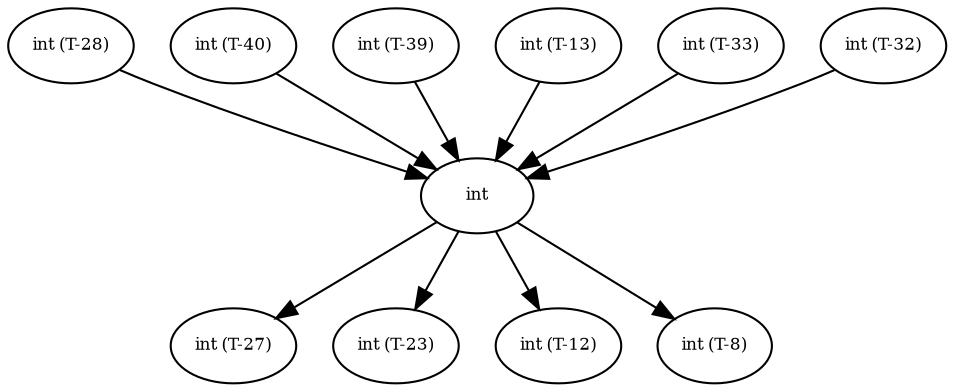 digraph RGL__DirectedAdjacencyGraph {
    "int (T-28)" [
        fontsize = 8,
        label = "int (T-28)"
    ]

    int [
        fontsize = 8,
        label = int
    ]

    "int (T-27)" [
        fontsize = 8,
        label = "int (T-27)"
    ]

    "int (T-23)" [
        fontsize = 8,
        label = "int (T-23)"
    ]

    "int (T-12)" [
        fontsize = 8,
        label = "int (T-12)"
    ]

    "int (T-8)" [
        fontsize = 8,
        label = "int (T-8)"
    ]

    "int (T-40)" [
        fontsize = 8,
        label = "int (T-40)"
    ]

    "int (T-39)" [
        fontsize = 8,
        label = "int (T-39)"
    ]

    "int (T-13)" [
        fontsize = 8,
        label = "int (T-13)"
    ]

    "int (T-33)" [
        fontsize = 8,
        label = "int (T-33)"
    ]

    "int (T-32)" [
        fontsize = 8,
        label = "int (T-32)"
    ]

    "int (T-28)" -> int [
        fontsize = 8
    ]

    int -> "int (T-27)" [
        fontsize = 8
    ]

    int -> "int (T-23)" [
        fontsize = 8
    ]

    int -> "int (T-12)" [
        fontsize = 8
    ]

    int -> "int (T-8)" [
        fontsize = 8
    ]

    "int (T-40)" -> int [
        fontsize = 8
    ]

    "int (T-39)" -> int [
        fontsize = 8
    ]

    "int (T-13)" -> int [
        fontsize = 8
    ]

    "int (T-33)" -> int [
        fontsize = 8
    ]

    "int (T-32)" -> int [
        fontsize = 8
    ]
}
